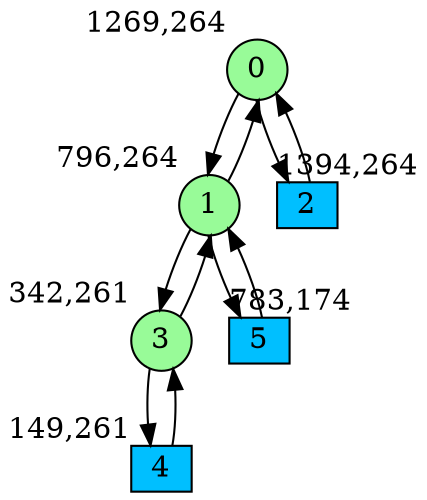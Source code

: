 digraph G {
graph [bgcolor=white]
node [shape=circle, style = filled, fillcolor=white,fixedsize=true, width=0.4, height=0.3 ]
0[xlabel="1269,264", pos = "17.5,0!", fillcolor=palegreen ];
1[xlabel="796,264", pos = "10.1094,0!", fillcolor=palegreen ];
2[xlabel="1394,264", pos = "19.4531,0!", fillcolor=deepskyblue, shape=box ];
3[xlabel="342,261", pos = "3.01563,0.046875!", fillcolor=palegreen ];
4[xlabel="149,261", pos = "0,0.046875!", fillcolor=deepskyblue, shape=box ];
5[xlabel="783,174", pos = "9.90625,1.40625!", fillcolor=deepskyblue, shape=box ];
0->1 ;
0->2 ;
1->0 ;
1->3 ;
1->5 ;
2->0 ;
3->1 ;
3->4 ;
4->3 ;
5->1 ;
}
